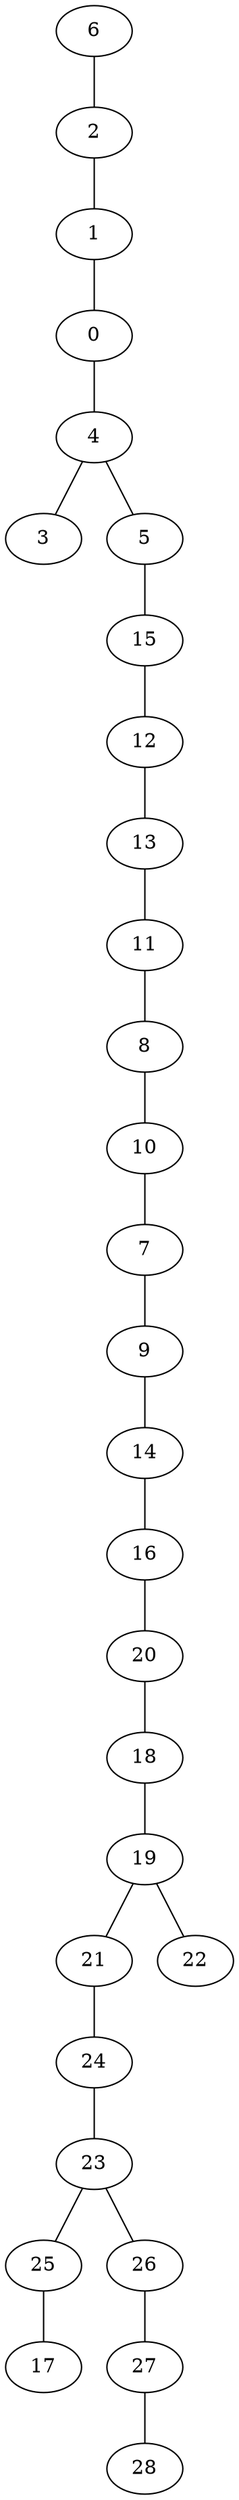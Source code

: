 graph Gnd_Barabasi_Albert_n30_d3_DFS_R {
6;
2;
1;
0;
4;
3;
5;
15;
12;
13;
11;
8;
10;
7;
9;
14;
16;
20;
18;
19;
21;
24;
23;
25;
17;
26;
27;
28;
22;
6 -- 2;
2 -- 1;
1 -- 0;
0 -- 4;
4 -- 3;
4 -- 5;
5 -- 15;
15 -- 12;
12 -- 13;
13 -- 11;
11 -- 8;
8 -- 10;
10 -- 7;
7 -- 9;
9 -- 14;
14 -- 16;
16 -- 20;
20 -- 18;
18 -- 19;
19 -- 21;
21 -- 24;
24 -- 23;
23 -- 25;
25 -- 17;
23 -- 26;
26 -- 27;
27 -- 28;
19 -- 22;
}